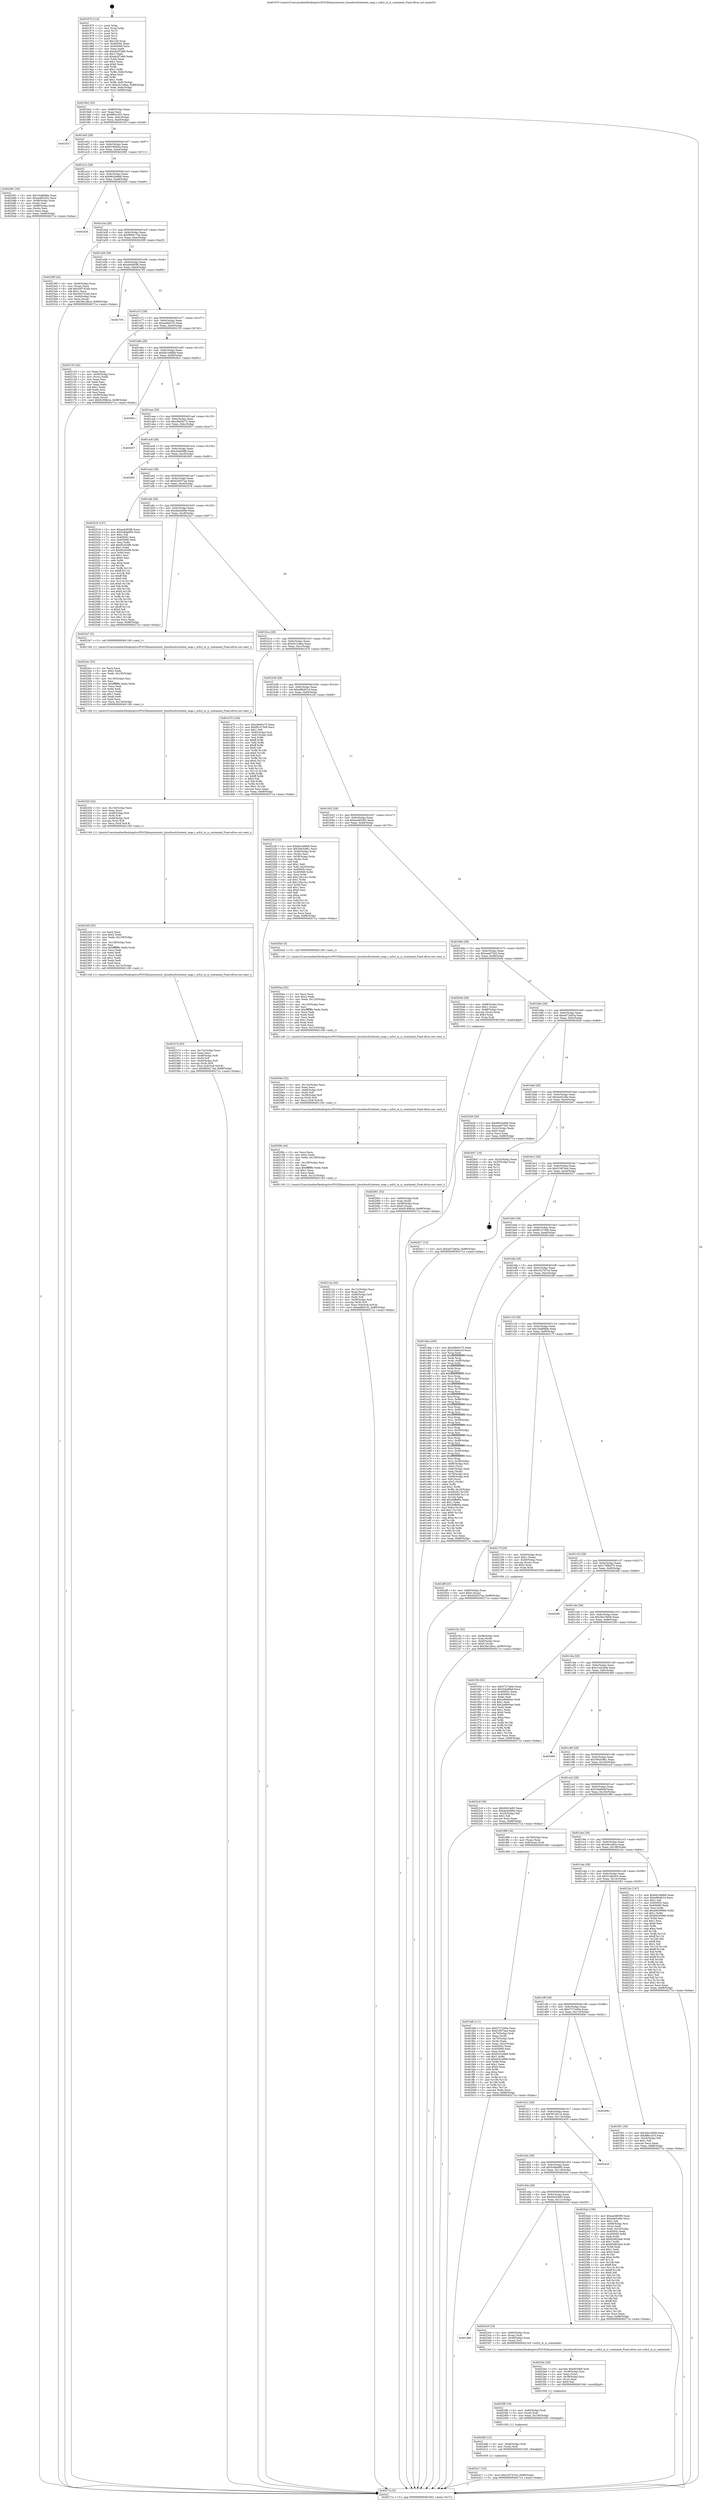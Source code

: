 digraph "0x401970" {
  label = "0x401970 (/mnt/c/Users/mathe/Desktop/tcc/POCII/binaries/extr_linuxfsocfs2extent_map.c_ocfs2_ei_is_contained_Final-ollvm.out::main(0))"
  labelloc = "t"
  node[shape=record]

  Entry [label="",width=0.3,height=0.3,shape=circle,fillcolor=black,style=filled]
  "0x4019e2" [label="{
     0x4019e2 [32]\l
     | [instrs]\l
     &nbsp;&nbsp;0x4019e2 \<+6\>: mov -0x88(%rbp),%eax\l
     &nbsp;&nbsp;0x4019e8 \<+2\>: mov %eax,%ecx\l
     &nbsp;&nbsp;0x4019ea \<+6\>: sub $0x8f6cc353,%ecx\l
     &nbsp;&nbsp;0x4019f0 \<+6\>: mov %eax,-0x9c(%rbp)\l
     &nbsp;&nbsp;0x4019f6 \<+6\>: mov %ecx,-0xa0(%rbp)\l
     &nbsp;&nbsp;0x4019fc \<+6\>: je 0000000000401f1f \<main+0x5af\>\l
  }"]
  "0x401f1f" [label="{
     0x401f1f\l
  }", style=dashed]
  "0x401a02" [label="{
     0x401a02 [28]\l
     | [instrs]\l
     &nbsp;&nbsp;0x401a02 \<+5\>: jmp 0000000000401a07 \<main+0x97\>\l
     &nbsp;&nbsp;0x401a07 \<+6\>: mov -0x9c(%rbp),%eax\l
     &nbsp;&nbsp;0x401a0d \<+5\>: sub $0x9190fa3a,%eax\l
     &nbsp;&nbsp;0x401a12 \<+6\>: mov %eax,-0xa4(%rbp)\l
     &nbsp;&nbsp;0x401a18 \<+6\>: je 0000000000402081 \<main+0x711\>\l
  }"]
  Exit [label="",width=0.3,height=0.3,shape=circle,fillcolor=black,style=filled,peripheries=2]
  "0x402081" [label="{
     0x402081 [36]\l
     | [instrs]\l
     &nbsp;&nbsp;0x402081 \<+5\>: mov $0x16a808de,%eax\l
     &nbsp;&nbsp;0x402086 \<+5\>: mov $0xea485262,%ecx\l
     &nbsp;&nbsp;0x40208b \<+4\>: mov -0x58(%rbp),%rdx\l
     &nbsp;&nbsp;0x40208f \<+2\>: mov (%rdx),%esi\l
     &nbsp;&nbsp;0x402091 \<+4\>: mov -0x68(%rbp),%rdx\l
     &nbsp;&nbsp;0x402095 \<+2\>: cmp (%rdx),%esi\l
     &nbsp;&nbsp;0x402097 \<+3\>: cmovl %ecx,%eax\l
     &nbsp;&nbsp;0x40209a \<+6\>: mov %eax,-0x88(%rbp)\l
     &nbsp;&nbsp;0x4020a0 \<+5\>: jmp 000000000040271a \<main+0xdaa\>\l
  }"]
  "0x401a1e" [label="{
     0x401a1e [28]\l
     | [instrs]\l
     &nbsp;&nbsp;0x401a1e \<+5\>: jmp 0000000000401a23 \<main+0xb3\>\l
     &nbsp;&nbsp;0x401a23 \<+6\>: mov -0x9c(%rbp),%eax\l
     &nbsp;&nbsp;0x401a29 \<+5\>: sub $0x9643e9dd,%eax\l
     &nbsp;&nbsp;0x401a2e \<+6\>: mov %eax,-0xa8(%rbp)\l
     &nbsp;&nbsp;0x401a34 \<+6\>: je 0000000000402426 \<main+0xab6\>\l
  }"]
  "0x402417" [label="{
     0x402417 [15]\l
     | [instrs]\l
     &nbsp;&nbsp;0x402417 \<+10\>: movl $0x1637d7c4,-0x88(%rbp)\l
     &nbsp;&nbsp;0x402421 \<+5\>: jmp 000000000040271a \<main+0xdaa\>\l
  }"]
  "0x402426" [label="{
     0x402426\l
  }", style=dashed]
  "0x401a3a" [label="{
     0x401a3a [28]\l
     | [instrs]\l
     &nbsp;&nbsp;0x401a3a \<+5\>: jmp 0000000000401a3f \<main+0xcf\>\l
     &nbsp;&nbsp;0x401a3f \<+6\>: mov -0x9c(%rbp),%eax\l
     &nbsp;&nbsp;0x401a45 \<+5\>: sub $0x990417ad,%eax\l
     &nbsp;&nbsp;0x401a4a \<+6\>: mov %eax,-0xac(%rbp)\l
     &nbsp;&nbsp;0x401a50 \<+6\>: je 000000000040239f \<main+0xa2f\>\l
  }"]
  "0x40240b" [label="{
     0x40240b [12]\l
     | [instrs]\l
     &nbsp;&nbsp;0x40240b \<+4\>: mov -0x48(%rbp),%rdi\l
     &nbsp;&nbsp;0x40240f \<+3\>: mov (%rdi),%rdi\l
     &nbsp;&nbsp;0x402412 \<+5\>: call 0000000000401030 \<free@plt\>\l
     | [calls]\l
     &nbsp;&nbsp;0x401030 \{1\} (unknown)\l
  }"]
  "0x40239f" [label="{
     0x40239f [42]\l
     | [instrs]\l
     &nbsp;&nbsp;0x40239f \<+4\>: mov -0x40(%rbp),%rax\l
     &nbsp;&nbsp;0x4023a3 \<+2\>: mov (%rax),%ecx\l
     &nbsp;&nbsp;0x4023a5 \<+6\>: add $0x5007424b,%ecx\l
     &nbsp;&nbsp;0x4023ab \<+3\>: add $0x1,%ecx\l
     &nbsp;&nbsp;0x4023ae \<+6\>: sub $0x5007424b,%ecx\l
     &nbsp;&nbsp;0x4023b4 \<+4\>: mov -0x40(%rbp),%rax\l
     &nbsp;&nbsp;0x4023b8 \<+2\>: mov %ecx,(%rax)\l
     &nbsp;&nbsp;0x4023ba \<+10\>: movl $0x3fe1dbce,-0x88(%rbp)\l
     &nbsp;&nbsp;0x4023c4 \<+5\>: jmp 000000000040271a \<main+0xdaa\>\l
  }"]
  "0x401a56" [label="{
     0x401a56 [28]\l
     | [instrs]\l
     &nbsp;&nbsp;0x401a56 \<+5\>: jmp 0000000000401a5b \<main+0xeb\>\l
     &nbsp;&nbsp;0x401a5b \<+6\>: mov -0x9c(%rbp),%eax\l
     &nbsp;&nbsp;0x401a61 \<+5\>: sub $0xaa0d93f6,%eax\l
     &nbsp;&nbsp;0x401a66 \<+6\>: mov %eax,-0xb0(%rbp)\l
     &nbsp;&nbsp;0x401a6c \<+6\>: je 0000000000402705 \<main+0xd95\>\l
  }"]
  "0x4023f9" [label="{
     0x4023f9 [18]\l
     | [instrs]\l
     &nbsp;&nbsp;0x4023f9 \<+4\>: mov -0x60(%rbp),%rdi\l
     &nbsp;&nbsp;0x4023fd \<+3\>: mov (%rdi),%rdi\l
     &nbsp;&nbsp;0x402400 \<+6\>: mov %eax,-0x140(%rbp)\l
     &nbsp;&nbsp;0x402406 \<+5\>: call 0000000000401030 \<free@plt\>\l
     | [calls]\l
     &nbsp;&nbsp;0x401030 \{1\} (unknown)\l
  }"]
  "0x402705" [label="{
     0x402705\l
  }", style=dashed]
  "0x401a72" [label="{
     0x401a72 [28]\l
     | [instrs]\l
     &nbsp;&nbsp;0x401a72 \<+5\>: jmp 0000000000401a77 \<main+0x107\>\l
     &nbsp;&nbsp;0x401a77 \<+6\>: mov -0x9c(%rbp),%eax\l
     &nbsp;&nbsp;0x401a7d \<+5\>: sub $0xaa8d51f2,%eax\l
     &nbsp;&nbsp;0x401a82 \<+6\>: mov %eax,-0xb4(%rbp)\l
     &nbsp;&nbsp;0x401a88 \<+6\>: je 0000000000402155 \<main+0x7e5\>\l
  }"]
  "0x4023dc" [label="{
     0x4023dc [29]\l
     | [instrs]\l
     &nbsp;&nbsp;0x4023dc \<+10\>: movabs $0x4030b6,%rdi\l
     &nbsp;&nbsp;0x4023e6 \<+4\>: mov -0x38(%rbp),%rsi\l
     &nbsp;&nbsp;0x4023ea \<+2\>: mov %eax,(%rsi)\l
     &nbsp;&nbsp;0x4023ec \<+4\>: mov -0x38(%rbp),%rsi\l
     &nbsp;&nbsp;0x4023f0 \<+2\>: mov (%rsi),%esi\l
     &nbsp;&nbsp;0x4023f2 \<+2\>: mov $0x0,%al\l
     &nbsp;&nbsp;0x4023f4 \<+5\>: call 0000000000401040 \<printf@plt\>\l
     | [calls]\l
     &nbsp;&nbsp;0x401040 \{1\} (unknown)\l
  }"]
  "0x402155" [label="{
     0x402155 [42]\l
     | [instrs]\l
     &nbsp;&nbsp;0x402155 \<+2\>: xor %eax,%eax\l
     &nbsp;&nbsp;0x402157 \<+4\>: mov -0x58(%rbp),%rcx\l
     &nbsp;&nbsp;0x40215b \<+2\>: mov (%rcx),%edx\l
     &nbsp;&nbsp;0x40215d \<+2\>: mov %eax,%esi\l
     &nbsp;&nbsp;0x40215f \<+2\>: sub %edx,%esi\l
     &nbsp;&nbsp;0x402161 \<+2\>: mov %eax,%edx\l
     &nbsp;&nbsp;0x402163 \<+3\>: sub $0x1,%edx\l
     &nbsp;&nbsp;0x402166 \<+2\>: add %edx,%esi\l
     &nbsp;&nbsp;0x402168 \<+2\>: sub %esi,%eax\l
     &nbsp;&nbsp;0x40216a \<+4\>: mov -0x58(%rbp),%rcx\l
     &nbsp;&nbsp;0x40216e \<+2\>: mov %eax,(%rcx)\l
     &nbsp;&nbsp;0x402170 \<+10\>: movl $0x9190fa3a,-0x88(%rbp)\l
     &nbsp;&nbsp;0x40217a \<+5\>: jmp 000000000040271a \<main+0xdaa\>\l
  }"]
  "0x401a8e" [label="{
     0x401a8e [28]\l
     | [instrs]\l
     &nbsp;&nbsp;0x401a8e \<+5\>: jmp 0000000000401a93 \<main+0x123\>\l
     &nbsp;&nbsp;0x401a93 \<+6\>: mov -0x9c(%rbp),%eax\l
     &nbsp;&nbsp;0x401a99 \<+5\>: sub $0xbb1e9db9,%eax\l
     &nbsp;&nbsp;0x401a9e \<+6\>: mov %eax,-0xb8(%rbp)\l
     &nbsp;&nbsp;0x401aa4 \<+6\>: je 00000000004026cc \<main+0xd5c\>\l
  }"]
  "0x401d66" [label="{
     0x401d66\l
  }", style=dashed]
  "0x4026cc" [label="{
     0x4026cc\l
  }", style=dashed]
  "0x401aaa" [label="{
     0x401aaa [28]\l
     | [instrs]\l
     &nbsp;&nbsp;0x401aaa \<+5\>: jmp 0000000000401aaf \<main+0x13f\>\l
     &nbsp;&nbsp;0x401aaf \<+6\>: mov -0x9c(%rbp),%eax\l
     &nbsp;&nbsp;0x401ab5 \<+5\>: sub $0xc9b65c75,%eax\l
     &nbsp;&nbsp;0x401aba \<+6\>: mov %eax,-0xbc(%rbp)\l
     &nbsp;&nbsp;0x401ac0 \<+6\>: je 0000000000402657 \<main+0xce7\>\l
  }"]
  "0x4023c9" [label="{
     0x4023c9 [19]\l
     | [instrs]\l
     &nbsp;&nbsp;0x4023c9 \<+4\>: mov -0x60(%rbp),%rax\l
     &nbsp;&nbsp;0x4023cd \<+3\>: mov (%rax),%rdi\l
     &nbsp;&nbsp;0x4023d0 \<+4\>: mov -0x48(%rbp),%rax\l
     &nbsp;&nbsp;0x4023d4 \<+3\>: mov (%rax),%rsi\l
     &nbsp;&nbsp;0x4023d7 \<+5\>: call 00000000004013c0 \<ocfs2_ei_is_contained\>\l
     | [calls]\l
     &nbsp;&nbsp;0x4013c0 \{1\} (/mnt/c/Users/mathe/Desktop/tcc/POCII/binaries/extr_linuxfsocfs2extent_map.c_ocfs2_ei_is_contained_Final-ollvm.out::ocfs2_ei_is_contained)\l
  }"]
  "0x402657" [label="{
     0x402657\l
  }", style=dashed]
  "0x401ac6" [label="{
     0x401ac6 [28]\l
     | [instrs]\l
     &nbsp;&nbsp;0x401ac6 \<+5\>: jmp 0000000000401acb \<main+0x15b\>\l
     &nbsp;&nbsp;0x401acb \<+6\>: mov -0x9c(%rbp),%eax\l
     &nbsp;&nbsp;0x401ad1 \<+5\>: sub $0xcbd40df8,%eax\l
     &nbsp;&nbsp;0x401ad6 \<+6\>: mov %eax,-0xc0(%rbp)\l
     &nbsp;&nbsp;0x401adc \<+6\>: je 00000000004026f1 \<main+0xd81\>\l
  }"]
  "0x401d4a" [label="{
     0x401d4a [28]\l
     | [instrs]\l
     &nbsp;&nbsp;0x401d4a \<+5\>: jmp 0000000000401d4f \<main+0x3df\>\l
     &nbsp;&nbsp;0x401d4f \<+6\>: mov -0x9c(%rbp),%eax\l
     &nbsp;&nbsp;0x401d55 \<+5\>: sub $0x60d1fe85,%eax\l
     &nbsp;&nbsp;0x401d5a \<+6\>: mov %eax,-0x11c(%rbp)\l
     &nbsp;&nbsp;0x401d60 \<+6\>: je 00000000004023c9 \<main+0xa59\>\l
  }"]
  "0x4026f1" [label="{
     0x4026f1\l
  }", style=dashed]
  "0x401ae2" [label="{
     0x401ae2 [28]\l
     | [instrs]\l
     &nbsp;&nbsp;0x401ae2 \<+5\>: jmp 0000000000401ae7 \<main+0x177\>\l
     &nbsp;&nbsp;0x401ae7 \<+6\>: mov -0x9c(%rbp),%eax\l
     &nbsp;&nbsp;0x401aed \<+5\>: sub $0xd2b037aa,%eax\l
     &nbsp;&nbsp;0x401af2 \<+6\>: mov %eax,-0xc4(%rbp)\l
     &nbsp;&nbsp;0x401af8 \<+6\>: je 0000000000402518 \<main+0xba8\>\l
  }"]
  "0x4025ab" [label="{
     0x4025ab [156]\l
     | [instrs]\l
     &nbsp;&nbsp;0x4025ab \<+5\>: mov $0xaa0d93f6,%eax\l
     &nbsp;&nbsp;0x4025b0 \<+5\>: mov $0xeeef1dde,%ecx\l
     &nbsp;&nbsp;0x4025b5 \<+2\>: mov $0x1,%dl\l
     &nbsp;&nbsp;0x4025b7 \<+4\>: mov -0x80(%rbp),%rsi\l
     &nbsp;&nbsp;0x4025bb \<+2\>: mov (%rsi),%edi\l
     &nbsp;&nbsp;0x4025bd \<+3\>: mov %edi,-0x24(%rbp)\l
     &nbsp;&nbsp;0x4025c0 \<+7\>: mov 0x40505c,%edi\l
     &nbsp;&nbsp;0x4025c7 \<+8\>: mov 0x405060,%r8d\l
     &nbsp;&nbsp;0x4025cf \<+3\>: mov %edi,%r9d\l
     &nbsp;&nbsp;0x4025d2 \<+7\>: add $0x826824eb,%r9d\l
     &nbsp;&nbsp;0x4025d9 \<+4\>: sub $0x1,%r9d\l
     &nbsp;&nbsp;0x4025dd \<+7\>: sub $0x826824eb,%r9d\l
     &nbsp;&nbsp;0x4025e4 \<+4\>: imul %r9d,%edi\l
     &nbsp;&nbsp;0x4025e8 \<+3\>: and $0x1,%edi\l
     &nbsp;&nbsp;0x4025eb \<+3\>: cmp $0x0,%edi\l
     &nbsp;&nbsp;0x4025ee \<+4\>: sete %r10b\l
     &nbsp;&nbsp;0x4025f2 \<+4\>: cmp $0xa,%r8d\l
     &nbsp;&nbsp;0x4025f6 \<+4\>: setl %r11b\l
     &nbsp;&nbsp;0x4025fa \<+3\>: mov %r10b,%bl\l
     &nbsp;&nbsp;0x4025fd \<+3\>: xor $0xff,%bl\l
     &nbsp;&nbsp;0x402600 \<+3\>: mov %r11b,%r14b\l
     &nbsp;&nbsp;0x402603 \<+4\>: xor $0xff,%r14b\l
     &nbsp;&nbsp;0x402607 \<+3\>: xor $0x0,%dl\l
     &nbsp;&nbsp;0x40260a \<+3\>: mov %bl,%r15b\l
     &nbsp;&nbsp;0x40260d \<+4\>: and $0x0,%r15b\l
     &nbsp;&nbsp;0x402611 \<+3\>: and %dl,%r10b\l
     &nbsp;&nbsp;0x402614 \<+3\>: mov %r14b,%r12b\l
     &nbsp;&nbsp;0x402617 \<+4\>: and $0x0,%r12b\l
     &nbsp;&nbsp;0x40261b \<+3\>: and %dl,%r11b\l
     &nbsp;&nbsp;0x40261e \<+3\>: or %r10b,%r15b\l
     &nbsp;&nbsp;0x402621 \<+3\>: or %r11b,%r12b\l
     &nbsp;&nbsp;0x402624 \<+3\>: xor %r12b,%r15b\l
     &nbsp;&nbsp;0x402627 \<+3\>: or %r14b,%bl\l
     &nbsp;&nbsp;0x40262a \<+3\>: xor $0xff,%bl\l
     &nbsp;&nbsp;0x40262d \<+3\>: or $0x0,%dl\l
     &nbsp;&nbsp;0x402630 \<+2\>: and %dl,%bl\l
     &nbsp;&nbsp;0x402632 \<+3\>: or %bl,%r15b\l
     &nbsp;&nbsp;0x402635 \<+4\>: test $0x1,%r15b\l
     &nbsp;&nbsp;0x402639 \<+3\>: cmovne %ecx,%eax\l
     &nbsp;&nbsp;0x40263c \<+6\>: mov %eax,-0x88(%rbp)\l
     &nbsp;&nbsp;0x402642 \<+5\>: jmp 000000000040271a \<main+0xdaa\>\l
  }"]
  "0x402518" [label="{
     0x402518 [147]\l
     | [instrs]\l
     &nbsp;&nbsp;0x402518 \<+5\>: mov $0xaa0d93f6,%eax\l
     &nbsp;&nbsp;0x40251d \<+5\>: mov $0x5c8da995,%ecx\l
     &nbsp;&nbsp;0x402522 \<+2\>: mov $0x1,%dl\l
     &nbsp;&nbsp;0x402524 \<+7\>: mov 0x40505c,%esi\l
     &nbsp;&nbsp;0x40252b \<+7\>: mov 0x405060,%edi\l
     &nbsp;&nbsp;0x402532 \<+3\>: mov %esi,%r8d\l
     &nbsp;&nbsp;0x402535 \<+7\>: add $0xf5c434f6,%r8d\l
     &nbsp;&nbsp;0x40253c \<+4\>: sub $0x1,%r8d\l
     &nbsp;&nbsp;0x402540 \<+7\>: sub $0xf5c434f6,%r8d\l
     &nbsp;&nbsp;0x402547 \<+4\>: imul %r8d,%esi\l
     &nbsp;&nbsp;0x40254b \<+3\>: and $0x1,%esi\l
     &nbsp;&nbsp;0x40254e \<+3\>: cmp $0x0,%esi\l
     &nbsp;&nbsp;0x402551 \<+4\>: sete %r9b\l
     &nbsp;&nbsp;0x402555 \<+3\>: cmp $0xa,%edi\l
     &nbsp;&nbsp;0x402558 \<+4\>: setl %r10b\l
     &nbsp;&nbsp;0x40255c \<+3\>: mov %r9b,%r11b\l
     &nbsp;&nbsp;0x40255f \<+4\>: xor $0xff,%r11b\l
     &nbsp;&nbsp;0x402563 \<+3\>: mov %r10b,%bl\l
     &nbsp;&nbsp;0x402566 \<+3\>: xor $0xff,%bl\l
     &nbsp;&nbsp;0x402569 \<+3\>: xor $0x0,%dl\l
     &nbsp;&nbsp;0x40256c \<+3\>: mov %r11b,%r14b\l
     &nbsp;&nbsp;0x40256f \<+4\>: and $0x0,%r14b\l
     &nbsp;&nbsp;0x402573 \<+3\>: and %dl,%r9b\l
     &nbsp;&nbsp;0x402576 \<+3\>: mov %bl,%r15b\l
     &nbsp;&nbsp;0x402579 \<+4\>: and $0x0,%r15b\l
     &nbsp;&nbsp;0x40257d \<+3\>: and %dl,%r10b\l
     &nbsp;&nbsp;0x402580 \<+3\>: or %r9b,%r14b\l
     &nbsp;&nbsp;0x402583 \<+3\>: or %r10b,%r15b\l
     &nbsp;&nbsp;0x402586 \<+3\>: xor %r15b,%r14b\l
     &nbsp;&nbsp;0x402589 \<+3\>: or %bl,%r11b\l
     &nbsp;&nbsp;0x40258c \<+4\>: xor $0xff,%r11b\l
     &nbsp;&nbsp;0x402590 \<+3\>: or $0x0,%dl\l
     &nbsp;&nbsp;0x402593 \<+3\>: and %dl,%r11b\l
     &nbsp;&nbsp;0x402596 \<+3\>: or %r11b,%r14b\l
     &nbsp;&nbsp;0x402599 \<+4\>: test $0x1,%r14b\l
     &nbsp;&nbsp;0x40259d \<+3\>: cmovne %ecx,%eax\l
     &nbsp;&nbsp;0x4025a0 \<+6\>: mov %eax,-0x88(%rbp)\l
     &nbsp;&nbsp;0x4025a6 \<+5\>: jmp 000000000040271a \<main+0xdaa\>\l
  }"]
  "0x401afe" [label="{
     0x401afe [28]\l
     | [instrs]\l
     &nbsp;&nbsp;0x401afe \<+5\>: jmp 0000000000401b03 \<main+0x193\>\l
     &nbsp;&nbsp;0x401b03 \<+6\>: mov -0x9c(%rbp),%eax\l
     &nbsp;&nbsp;0x401b09 \<+5\>: sub $0xde4cb69e,%eax\l
     &nbsp;&nbsp;0x401b0e \<+6\>: mov %eax,-0xc8(%rbp)\l
     &nbsp;&nbsp;0x401b14 \<+6\>: je 00000000004022e7 \<main+0x977\>\l
  }"]
  "0x401d2e" [label="{
     0x401d2e [28]\l
     | [instrs]\l
     &nbsp;&nbsp;0x401d2e \<+5\>: jmp 0000000000401d33 \<main+0x3c3\>\l
     &nbsp;&nbsp;0x401d33 \<+6\>: mov -0x9c(%rbp),%eax\l
     &nbsp;&nbsp;0x401d39 \<+5\>: sub $0x5c8da995,%eax\l
     &nbsp;&nbsp;0x401d3e \<+6\>: mov %eax,-0x118(%rbp)\l
     &nbsp;&nbsp;0x401d44 \<+6\>: je 00000000004025ab \<main+0xc3b\>\l
  }"]
  "0x4022e7" [label="{
     0x4022e7 [5]\l
     | [instrs]\l
     &nbsp;&nbsp;0x4022e7 \<+5\>: call 0000000000401160 \<next_i\>\l
     | [calls]\l
     &nbsp;&nbsp;0x401160 \{1\} (/mnt/c/Users/mathe/Desktop/tcc/POCII/binaries/extr_linuxfsocfs2extent_map.c_ocfs2_ei_is_contained_Final-ollvm.out::next_i)\l
  }"]
  "0x401b1a" [label="{
     0x401b1a [28]\l
     | [instrs]\l
     &nbsp;&nbsp;0x401b1a \<+5\>: jmp 0000000000401b1f \<main+0x1af\>\l
     &nbsp;&nbsp;0x401b1f \<+6\>: mov -0x9c(%rbp),%eax\l
     &nbsp;&nbsp;0x401b25 \<+5\>: sub $0xe5c1e8aa,%eax\l
     &nbsp;&nbsp;0x401b2a \<+6\>: mov %eax,-0xcc(%rbp)\l
     &nbsp;&nbsp;0x401b30 \<+6\>: je 0000000000401d70 \<main+0x400\>\l
  }"]
  "0x402435" [label="{
     0x402435\l
  }", style=dashed]
  "0x401d70" [label="{
     0x401d70 [106]\l
     | [instrs]\l
     &nbsp;&nbsp;0x401d70 \<+5\>: mov $0xc9b65c75,%eax\l
     &nbsp;&nbsp;0x401d75 \<+5\>: mov $0xf8147309,%ecx\l
     &nbsp;&nbsp;0x401d7a \<+2\>: mov $0x1,%dl\l
     &nbsp;&nbsp;0x401d7c \<+7\>: mov -0x82(%rbp),%sil\l
     &nbsp;&nbsp;0x401d83 \<+7\>: mov -0x81(%rbp),%dil\l
     &nbsp;&nbsp;0x401d8a \<+3\>: mov %sil,%r8b\l
     &nbsp;&nbsp;0x401d8d \<+4\>: xor $0xff,%r8b\l
     &nbsp;&nbsp;0x401d91 \<+3\>: mov %dil,%r9b\l
     &nbsp;&nbsp;0x401d94 \<+4\>: xor $0xff,%r9b\l
     &nbsp;&nbsp;0x401d98 \<+3\>: xor $0x0,%dl\l
     &nbsp;&nbsp;0x401d9b \<+3\>: mov %r8b,%r10b\l
     &nbsp;&nbsp;0x401d9e \<+4\>: and $0x0,%r10b\l
     &nbsp;&nbsp;0x401da2 \<+3\>: and %dl,%sil\l
     &nbsp;&nbsp;0x401da5 \<+3\>: mov %r9b,%r11b\l
     &nbsp;&nbsp;0x401da8 \<+4\>: and $0x0,%r11b\l
     &nbsp;&nbsp;0x401dac \<+3\>: and %dl,%dil\l
     &nbsp;&nbsp;0x401daf \<+3\>: or %sil,%r10b\l
     &nbsp;&nbsp;0x401db2 \<+3\>: or %dil,%r11b\l
     &nbsp;&nbsp;0x401db5 \<+3\>: xor %r11b,%r10b\l
     &nbsp;&nbsp;0x401db8 \<+3\>: or %r9b,%r8b\l
     &nbsp;&nbsp;0x401dbb \<+4\>: xor $0xff,%r8b\l
     &nbsp;&nbsp;0x401dbf \<+3\>: or $0x0,%dl\l
     &nbsp;&nbsp;0x401dc2 \<+3\>: and %dl,%r8b\l
     &nbsp;&nbsp;0x401dc5 \<+3\>: or %r8b,%r10b\l
     &nbsp;&nbsp;0x401dc8 \<+4\>: test $0x1,%r10b\l
     &nbsp;&nbsp;0x401dcc \<+3\>: cmovne %ecx,%eax\l
     &nbsp;&nbsp;0x401dcf \<+6\>: mov %eax,-0x88(%rbp)\l
     &nbsp;&nbsp;0x401dd5 \<+5\>: jmp 000000000040271a \<main+0xdaa\>\l
  }"]
  "0x401b36" [label="{
     0x401b36 [28]\l
     | [instrs]\l
     &nbsp;&nbsp;0x401b36 \<+5\>: jmp 0000000000401b3b \<main+0x1cb\>\l
     &nbsp;&nbsp;0x401b3b \<+6\>: mov -0x9c(%rbp),%eax\l
     &nbsp;&nbsp;0x401b41 \<+5\>: sub $0xe8fe4014,%eax\l
     &nbsp;&nbsp;0x401b46 \<+6\>: mov %eax,-0xd0(%rbp)\l
     &nbsp;&nbsp;0x401b4c \<+6\>: je 000000000040224f \<main+0x8df\>\l
  }"]
  "0x40271a" [label="{
     0x40271a [5]\l
     | [instrs]\l
     &nbsp;&nbsp;0x40271a \<+5\>: jmp 00000000004019e2 \<main+0x72\>\l
  }"]
  "0x401970" [label="{
     0x401970 [114]\l
     | [instrs]\l
     &nbsp;&nbsp;0x401970 \<+1\>: push %rbp\l
     &nbsp;&nbsp;0x401971 \<+3\>: mov %rsp,%rbp\l
     &nbsp;&nbsp;0x401974 \<+2\>: push %r15\l
     &nbsp;&nbsp;0x401976 \<+2\>: push %r14\l
     &nbsp;&nbsp;0x401978 \<+2\>: push %r12\l
     &nbsp;&nbsp;0x40197a \<+1\>: push %rbx\l
     &nbsp;&nbsp;0x40197b \<+7\>: sub $0x140,%rsp\l
     &nbsp;&nbsp;0x401982 \<+7\>: mov 0x40505c,%eax\l
     &nbsp;&nbsp;0x401989 \<+7\>: mov 0x405060,%ecx\l
     &nbsp;&nbsp;0x401990 \<+2\>: mov %eax,%edx\l
     &nbsp;&nbsp;0x401992 \<+6\>: add $0xab2f7a66,%edx\l
     &nbsp;&nbsp;0x401998 \<+3\>: sub $0x1,%edx\l
     &nbsp;&nbsp;0x40199b \<+6\>: sub $0xab2f7a66,%edx\l
     &nbsp;&nbsp;0x4019a1 \<+3\>: imul %edx,%eax\l
     &nbsp;&nbsp;0x4019a4 \<+3\>: and $0x1,%eax\l
     &nbsp;&nbsp;0x4019a7 \<+3\>: cmp $0x0,%eax\l
     &nbsp;&nbsp;0x4019aa \<+4\>: sete %r8b\l
     &nbsp;&nbsp;0x4019ae \<+4\>: and $0x1,%r8b\l
     &nbsp;&nbsp;0x4019b2 \<+7\>: mov %r8b,-0x82(%rbp)\l
     &nbsp;&nbsp;0x4019b9 \<+3\>: cmp $0xa,%ecx\l
     &nbsp;&nbsp;0x4019bc \<+4\>: setl %r8b\l
     &nbsp;&nbsp;0x4019c0 \<+4\>: and $0x1,%r8b\l
     &nbsp;&nbsp;0x4019c4 \<+7\>: mov %r8b,-0x81(%rbp)\l
     &nbsp;&nbsp;0x4019cb \<+10\>: movl $0xe5c1e8aa,-0x88(%rbp)\l
     &nbsp;&nbsp;0x4019d5 \<+6\>: mov %edi,-0x8c(%rbp)\l
     &nbsp;&nbsp;0x4019db \<+7\>: mov %rsi,-0x98(%rbp)\l
  }"]
  "0x401d12" [label="{
     0x401d12 [28]\l
     | [instrs]\l
     &nbsp;&nbsp;0x401d12 \<+5\>: jmp 0000000000401d17 \<main+0x3a7\>\l
     &nbsp;&nbsp;0x401d17 \<+6\>: mov -0x9c(%rbp),%eax\l
     &nbsp;&nbsp;0x401d1d \<+5\>: sub $0x5b7af11b,%eax\l
     &nbsp;&nbsp;0x401d22 \<+6\>: mov %eax,-0x114(%rbp)\l
     &nbsp;&nbsp;0x401d28 \<+6\>: je 0000000000402435 \<main+0xac5\>\l
  }"]
  "0x40224f" [label="{
     0x40224f [122]\l
     | [instrs]\l
     &nbsp;&nbsp;0x40224f \<+5\>: mov $0xbb1e9db9,%eax\l
     &nbsp;&nbsp;0x402254 \<+5\>: mov $0x3943c861,%ecx\l
     &nbsp;&nbsp;0x402259 \<+4\>: mov -0x40(%rbp),%rdx\l
     &nbsp;&nbsp;0x40225d \<+2\>: mov (%rdx),%esi\l
     &nbsp;&nbsp;0x40225f \<+4\>: mov -0x50(%rbp),%rdx\l
     &nbsp;&nbsp;0x402263 \<+2\>: cmp (%rdx),%esi\l
     &nbsp;&nbsp;0x402265 \<+4\>: setl %dil\l
     &nbsp;&nbsp;0x402269 \<+4\>: and $0x1,%dil\l
     &nbsp;&nbsp;0x40226d \<+4\>: mov %dil,-0x25(%rbp)\l
     &nbsp;&nbsp;0x402271 \<+7\>: mov 0x40505c,%esi\l
     &nbsp;&nbsp;0x402278 \<+8\>: mov 0x405060,%r8d\l
     &nbsp;&nbsp;0x402280 \<+3\>: mov %esi,%r9d\l
     &nbsp;&nbsp;0x402283 \<+7\>: add $0x12fa13cc,%r9d\l
     &nbsp;&nbsp;0x40228a \<+4\>: sub $0x1,%r9d\l
     &nbsp;&nbsp;0x40228e \<+7\>: sub $0x12fa13cc,%r9d\l
     &nbsp;&nbsp;0x402295 \<+4\>: imul %r9d,%esi\l
     &nbsp;&nbsp;0x402299 \<+3\>: and $0x1,%esi\l
     &nbsp;&nbsp;0x40229c \<+3\>: cmp $0x0,%esi\l
     &nbsp;&nbsp;0x40229f \<+4\>: sete %dil\l
     &nbsp;&nbsp;0x4022a3 \<+4\>: cmp $0xa,%r8d\l
     &nbsp;&nbsp;0x4022a7 \<+4\>: setl %r10b\l
     &nbsp;&nbsp;0x4022ab \<+3\>: mov %dil,%r11b\l
     &nbsp;&nbsp;0x4022ae \<+3\>: and %r10b,%r11b\l
     &nbsp;&nbsp;0x4022b1 \<+3\>: xor %r10b,%dil\l
     &nbsp;&nbsp;0x4022b4 \<+3\>: or %dil,%r11b\l
     &nbsp;&nbsp;0x4022b7 \<+4\>: test $0x1,%r11b\l
     &nbsp;&nbsp;0x4022bb \<+3\>: cmovne %ecx,%eax\l
     &nbsp;&nbsp;0x4022be \<+6\>: mov %eax,-0x88(%rbp)\l
     &nbsp;&nbsp;0x4022c4 \<+5\>: jmp 000000000040271a \<main+0xdaa\>\l
  }"]
  "0x401b52" [label="{
     0x401b52 [28]\l
     | [instrs]\l
     &nbsp;&nbsp;0x401b52 \<+5\>: jmp 0000000000401b57 \<main+0x1e7\>\l
     &nbsp;&nbsp;0x401b57 \<+6\>: mov -0x9c(%rbp),%eax\l
     &nbsp;&nbsp;0x401b5d \<+5\>: sub $0xea485262,%eax\l
     &nbsp;&nbsp;0x401b62 \<+6\>: mov %eax,-0xd4(%rbp)\l
     &nbsp;&nbsp;0x401b68 \<+6\>: je 00000000004020a5 \<main+0x735\>\l
  }"]
  "0x40269c" [label="{
     0x40269c\l
  }", style=dashed]
  "0x4020a5" [label="{
     0x4020a5 [5]\l
     | [instrs]\l
     &nbsp;&nbsp;0x4020a5 \<+5\>: call 0000000000401160 \<next_i\>\l
     | [calls]\l
     &nbsp;&nbsp;0x401160 \{1\} (/mnt/c/Users/mathe/Desktop/tcc/POCII/binaries/extr_linuxfsocfs2extent_map.c_ocfs2_ei_is_contained_Final-ollvm.out::next_i)\l
  }"]
  "0x401b6e" [label="{
     0x401b6e [28]\l
     | [instrs]\l
     &nbsp;&nbsp;0x401b6e \<+5\>: jmp 0000000000401b73 \<main+0x203\>\l
     &nbsp;&nbsp;0x401b73 \<+6\>: mov -0x9c(%rbp),%eax\l
     &nbsp;&nbsp;0x401b79 \<+5\>: sub $0xeaa675d3,%eax\l
     &nbsp;&nbsp;0x401b7e \<+6\>: mov %eax,-0xd8(%rbp)\l
     &nbsp;&nbsp;0x401b84 \<+6\>: je 0000000000402044 \<main+0x6d4\>\l
  }"]
  "0x402374" [label="{
     0x402374 [43]\l
     | [instrs]\l
     &nbsp;&nbsp;0x402374 \<+6\>: mov -0x13c(%rbp),%ecx\l
     &nbsp;&nbsp;0x40237a \<+3\>: imul %eax,%ecx\l
     &nbsp;&nbsp;0x40237d \<+4\>: mov -0x48(%rbp),%r8\l
     &nbsp;&nbsp;0x402381 \<+3\>: mov (%r8),%r8\l
     &nbsp;&nbsp;0x402384 \<+4\>: mov -0x40(%rbp),%r9\l
     &nbsp;&nbsp;0x402388 \<+3\>: movslq (%r9),%r9\l
     &nbsp;&nbsp;0x40238b \<+5\>: mov %ecx,0x4(%r8,%r9,8)\l
     &nbsp;&nbsp;0x402390 \<+10\>: movl $0x990417ad,-0x88(%rbp)\l
     &nbsp;&nbsp;0x40239a \<+5\>: jmp 000000000040271a \<main+0xdaa\>\l
  }"]
  "0x402044" [label="{
     0x402044 [29]\l
     | [instrs]\l
     &nbsp;&nbsp;0x402044 \<+4\>: mov -0x68(%rbp),%rax\l
     &nbsp;&nbsp;0x402048 \<+6\>: movl $0x1,(%rax)\l
     &nbsp;&nbsp;0x40204e \<+4\>: mov -0x68(%rbp),%rax\l
     &nbsp;&nbsp;0x402052 \<+3\>: movslq (%rax),%rax\l
     &nbsp;&nbsp;0x402055 \<+4\>: shl $0x3,%rax\l
     &nbsp;&nbsp;0x402059 \<+3\>: mov %rax,%rdi\l
     &nbsp;&nbsp;0x40205c \<+5\>: call 0000000000401050 \<malloc@plt\>\l
     | [calls]\l
     &nbsp;&nbsp;0x401050 \{1\} (unknown)\l
  }"]
  "0x401b8a" [label="{
     0x401b8a [28]\l
     | [instrs]\l
     &nbsp;&nbsp;0x401b8a \<+5\>: jmp 0000000000401b8f \<main+0x21f\>\l
     &nbsp;&nbsp;0x401b8f \<+6\>: mov -0x9c(%rbp),%eax\l
     &nbsp;&nbsp;0x401b95 \<+5\>: sub $0xed72a83a,%eax\l
     &nbsp;&nbsp;0x401b9a \<+6\>: mov %eax,-0xdc(%rbp)\l
     &nbsp;&nbsp;0x401ba0 \<+6\>: je 0000000000402026 \<main+0x6b6\>\l
  }"]
  "0x402340" [label="{
     0x402340 [52]\l
     | [instrs]\l
     &nbsp;&nbsp;0x402340 \<+2\>: xor %ecx,%ecx\l
     &nbsp;&nbsp;0x402342 \<+5\>: mov $0x2,%edx\l
     &nbsp;&nbsp;0x402347 \<+6\>: mov %edx,-0x138(%rbp)\l
     &nbsp;&nbsp;0x40234d \<+1\>: cltd\l
     &nbsp;&nbsp;0x40234e \<+6\>: mov -0x138(%rbp),%esi\l
     &nbsp;&nbsp;0x402354 \<+2\>: idiv %esi\l
     &nbsp;&nbsp;0x402356 \<+6\>: imul $0xfffffffe,%edx,%edx\l
     &nbsp;&nbsp;0x40235c \<+2\>: mov %ecx,%edi\l
     &nbsp;&nbsp;0x40235e \<+2\>: sub %edx,%edi\l
     &nbsp;&nbsp;0x402360 \<+2\>: mov %ecx,%edx\l
     &nbsp;&nbsp;0x402362 \<+3\>: sub $0x1,%edx\l
     &nbsp;&nbsp;0x402365 \<+2\>: add %edx,%edi\l
     &nbsp;&nbsp;0x402367 \<+2\>: sub %edi,%ecx\l
     &nbsp;&nbsp;0x402369 \<+6\>: mov %ecx,-0x13c(%rbp)\l
     &nbsp;&nbsp;0x40236f \<+5\>: call 0000000000401160 \<next_i\>\l
     | [calls]\l
     &nbsp;&nbsp;0x401160 \{1\} (/mnt/c/Users/mathe/Desktop/tcc/POCII/binaries/extr_linuxfsocfs2extent_map.c_ocfs2_ei_is_contained_Final-ollvm.out::next_i)\l
  }"]
  "0x402026" [label="{
     0x402026 [30]\l
     | [instrs]\l
     &nbsp;&nbsp;0x402026 \<+5\>: mov $0x9643e9dd,%eax\l
     &nbsp;&nbsp;0x40202b \<+5\>: mov $0xeaa675d3,%ecx\l
     &nbsp;&nbsp;0x402030 \<+3\>: mov -0x2c(%rbp),%edx\l
     &nbsp;&nbsp;0x402033 \<+3\>: cmp $0x0,%edx\l
     &nbsp;&nbsp;0x402036 \<+3\>: cmove %ecx,%eax\l
     &nbsp;&nbsp;0x402039 \<+6\>: mov %eax,-0x88(%rbp)\l
     &nbsp;&nbsp;0x40203f \<+5\>: jmp 000000000040271a \<main+0xdaa\>\l
  }"]
  "0x401ba6" [label="{
     0x401ba6 [28]\l
     | [instrs]\l
     &nbsp;&nbsp;0x401ba6 \<+5\>: jmp 0000000000401bab \<main+0x23b\>\l
     &nbsp;&nbsp;0x401bab \<+6\>: mov -0x9c(%rbp),%eax\l
     &nbsp;&nbsp;0x401bb1 \<+5\>: sub $0xeeef1dde,%eax\l
     &nbsp;&nbsp;0x401bb6 \<+6\>: mov %eax,-0xe0(%rbp)\l
     &nbsp;&nbsp;0x401bbc \<+6\>: je 0000000000402647 \<main+0xcd7\>\l
  }"]
  "0x402320" [label="{
     0x402320 [32]\l
     | [instrs]\l
     &nbsp;&nbsp;0x402320 \<+6\>: mov -0x134(%rbp),%ecx\l
     &nbsp;&nbsp;0x402326 \<+3\>: imul %eax,%ecx\l
     &nbsp;&nbsp;0x402329 \<+4\>: mov -0x48(%rbp),%r8\l
     &nbsp;&nbsp;0x40232d \<+3\>: mov (%r8),%r8\l
     &nbsp;&nbsp;0x402330 \<+4\>: mov -0x40(%rbp),%r9\l
     &nbsp;&nbsp;0x402334 \<+3\>: movslq (%r9),%r9\l
     &nbsp;&nbsp;0x402337 \<+4\>: mov %ecx,(%r8,%r9,8)\l
     &nbsp;&nbsp;0x40233b \<+5\>: call 0000000000401160 \<next_i\>\l
     | [calls]\l
     &nbsp;&nbsp;0x401160 \{1\} (/mnt/c/Users/mathe/Desktop/tcc/POCII/binaries/extr_linuxfsocfs2extent_map.c_ocfs2_ei_is_contained_Final-ollvm.out::next_i)\l
  }"]
  "0x402647" [label="{
     0x402647 [16]\l
     | [instrs]\l
     &nbsp;&nbsp;0x402647 \<+3\>: mov -0x24(%rbp),%eax\l
     &nbsp;&nbsp;0x40264a \<+4\>: lea -0x20(%rbp),%rsp\l
     &nbsp;&nbsp;0x40264e \<+1\>: pop %rbx\l
     &nbsp;&nbsp;0x40264f \<+2\>: pop %r12\l
     &nbsp;&nbsp;0x402651 \<+2\>: pop %r14\l
     &nbsp;&nbsp;0x402653 \<+2\>: pop %r15\l
     &nbsp;&nbsp;0x402655 \<+1\>: pop %rbp\l
     &nbsp;&nbsp;0x402656 \<+1\>: ret\l
  }"]
  "0x401bc2" [label="{
     0x401bc2 [28]\l
     | [instrs]\l
     &nbsp;&nbsp;0x401bc2 \<+5\>: jmp 0000000000401bc7 \<main+0x257\>\l
     &nbsp;&nbsp;0x401bc7 \<+6\>: mov -0x9c(%rbp),%eax\l
     &nbsp;&nbsp;0x401bcd \<+5\>: sub $0xf15874a4,%eax\l
     &nbsp;&nbsp;0x401bd2 \<+6\>: mov %eax,-0xe4(%rbp)\l
     &nbsp;&nbsp;0x401bd8 \<+6\>: je 0000000000402017 \<main+0x6a7\>\l
  }"]
  "0x4022ec" [label="{
     0x4022ec [52]\l
     | [instrs]\l
     &nbsp;&nbsp;0x4022ec \<+2\>: xor %ecx,%ecx\l
     &nbsp;&nbsp;0x4022ee \<+5\>: mov $0x2,%edx\l
     &nbsp;&nbsp;0x4022f3 \<+6\>: mov %edx,-0x130(%rbp)\l
     &nbsp;&nbsp;0x4022f9 \<+1\>: cltd\l
     &nbsp;&nbsp;0x4022fa \<+6\>: mov -0x130(%rbp),%esi\l
     &nbsp;&nbsp;0x402300 \<+2\>: idiv %esi\l
     &nbsp;&nbsp;0x402302 \<+6\>: imul $0xfffffffe,%edx,%edx\l
     &nbsp;&nbsp;0x402308 \<+2\>: mov %ecx,%edi\l
     &nbsp;&nbsp;0x40230a \<+2\>: sub %edx,%edi\l
     &nbsp;&nbsp;0x40230c \<+2\>: mov %ecx,%edx\l
     &nbsp;&nbsp;0x40230e \<+3\>: sub $0x1,%edx\l
     &nbsp;&nbsp;0x402311 \<+2\>: add %edx,%edi\l
     &nbsp;&nbsp;0x402313 \<+2\>: sub %edi,%ecx\l
     &nbsp;&nbsp;0x402315 \<+6\>: mov %ecx,-0x134(%rbp)\l
     &nbsp;&nbsp;0x40231b \<+5\>: call 0000000000401160 \<next_i\>\l
     | [calls]\l
     &nbsp;&nbsp;0x401160 \{1\} (/mnt/c/Users/mathe/Desktop/tcc/POCII/binaries/extr_linuxfsocfs2extent_map.c_ocfs2_ei_is_contained_Final-ollvm.out::next_i)\l
  }"]
  "0x402017" [label="{
     0x402017 [15]\l
     | [instrs]\l
     &nbsp;&nbsp;0x402017 \<+10\>: movl $0xed72a83a,-0x88(%rbp)\l
     &nbsp;&nbsp;0x402021 \<+5\>: jmp 000000000040271a \<main+0xdaa\>\l
  }"]
  "0x401bde" [label="{
     0x401bde [28]\l
     | [instrs]\l
     &nbsp;&nbsp;0x401bde \<+5\>: jmp 0000000000401be3 \<main+0x273\>\l
     &nbsp;&nbsp;0x401be3 \<+6\>: mov -0x9c(%rbp),%eax\l
     &nbsp;&nbsp;0x401be9 \<+5\>: sub $0xf8147309,%eax\l
     &nbsp;&nbsp;0x401bee \<+6\>: mov %eax,-0xe8(%rbp)\l
     &nbsp;&nbsp;0x401bf4 \<+6\>: je 0000000000401dda \<main+0x46a\>\l
  }"]
  "0x40219c" [label="{
     0x40219c [32]\l
     | [instrs]\l
     &nbsp;&nbsp;0x40219c \<+4\>: mov -0x48(%rbp),%rdi\l
     &nbsp;&nbsp;0x4021a0 \<+3\>: mov %rax,(%rdi)\l
     &nbsp;&nbsp;0x4021a3 \<+4\>: mov -0x40(%rbp),%rax\l
     &nbsp;&nbsp;0x4021a7 \<+6\>: movl $0x0,(%rax)\l
     &nbsp;&nbsp;0x4021ad \<+10\>: movl $0x3fe1dbce,-0x88(%rbp)\l
     &nbsp;&nbsp;0x4021b7 \<+5\>: jmp 000000000040271a \<main+0xdaa\>\l
  }"]
  "0x401dda" [label="{
     0x401dda [295]\l
     | [instrs]\l
     &nbsp;&nbsp;0x401dda \<+5\>: mov $0xc9b65c75,%eax\l
     &nbsp;&nbsp;0x401ddf \<+5\>: mov $0x51dde3c0,%ecx\l
     &nbsp;&nbsp;0x401de4 \<+3\>: mov %rsp,%rdx\l
     &nbsp;&nbsp;0x401de7 \<+4\>: add $0xfffffffffffffff0,%rdx\l
     &nbsp;&nbsp;0x401deb \<+3\>: mov %rdx,%rsp\l
     &nbsp;&nbsp;0x401dee \<+4\>: mov %rdx,-0x80(%rbp)\l
     &nbsp;&nbsp;0x401df2 \<+3\>: mov %rsp,%rdx\l
     &nbsp;&nbsp;0x401df5 \<+4\>: add $0xfffffffffffffff0,%rdx\l
     &nbsp;&nbsp;0x401df9 \<+3\>: mov %rdx,%rsp\l
     &nbsp;&nbsp;0x401dfc \<+3\>: mov %rsp,%rsi\l
     &nbsp;&nbsp;0x401dff \<+4\>: add $0xfffffffffffffff0,%rsi\l
     &nbsp;&nbsp;0x401e03 \<+3\>: mov %rsi,%rsp\l
     &nbsp;&nbsp;0x401e06 \<+4\>: mov %rsi,-0x78(%rbp)\l
     &nbsp;&nbsp;0x401e0a \<+3\>: mov %rsp,%rsi\l
     &nbsp;&nbsp;0x401e0d \<+4\>: add $0xfffffffffffffff0,%rsi\l
     &nbsp;&nbsp;0x401e11 \<+3\>: mov %rsi,%rsp\l
     &nbsp;&nbsp;0x401e14 \<+4\>: mov %rsi,-0x70(%rbp)\l
     &nbsp;&nbsp;0x401e18 \<+3\>: mov %rsp,%rsi\l
     &nbsp;&nbsp;0x401e1b \<+4\>: add $0xfffffffffffffff0,%rsi\l
     &nbsp;&nbsp;0x401e1f \<+3\>: mov %rsi,%rsp\l
     &nbsp;&nbsp;0x401e22 \<+4\>: mov %rsi,-0x68(%rbp)\l
     &nbsp;&nbsp;0x401e26 \<+3\>: mov %rsp,%rsi\l
     &nbsp;&nbsp;0x401e29 \<+4\>: add $0xfffffffffffffff0,%rsi\l
     &nbsp;&nbsp;0x401e2d \<+3\>: mov %rsi,%rsp\l
     &nbsp;&nbsp;0x401e30 \<+4\>: mov %rsi,-0x60(%rbp)\l
     &nbsp;&nbsp;0x401e34 \<+3\>: mov %rsp,%rsi\l
     &nbsp;&nbsp;0x401e37 \<+4\>: add $0xfffffffffffffff0,%rsi\l
     &nbsp;&nbsp;0x401e3b \<+3\>: mov %rsi,%rsp\l
     &nbsp;&nbsp;0x401e3e \<+4\>: mov %rsi,-0x58(%rbp)\l
     &nbsp;&nbsp;0x401e42 \<+3\>: mov %rsp,%rsi\l
     &nbsp;&nbsp;0x401e45 \<+4\>: add $0xfffffffffffffff0,%rsi\l
     &nbsp;&nbsp;0x401e49 \<+3\>: mov %rsi,%rsp\l
     &nbsp;&nbsp;0x401e4c \<+4\>: mov %rsi,-0x50(%rbp)\l
     &nbsp;&nbsp;0x401e50 \<+3\>: mov %rsp,%rsi\l
     &nbsp;&nbsp;0x401e53 \<+4\>: add $0xfffffffffffffff0,%rsi\l
     &nbsp;&nbsp;0x401e57 \<+3\>: mov %rsi,%rsp\l
     &nbsp;&nbsp;0x401e5a \<+4\>: mov %rsi,-0x48(%rbp)\l
     &nbsp;&nbsp;0x401e5e \<+3\>: mov %rsp,%rsi\l
     &nbsp;&nbsp;0x401e61 \<+4\>: add $0xfffffffffffffff0,%rsi\l
     &nbsp;&nbsp;0x401e65 \<+3\>: mov %rsi,%rsp\l
     &nbsp;&nbsp;0x401e68 \<+4\>: mov %rsi,-0x40(%rbp)\l
     &nbsp;&nbsp;0x401e6c \<+3\>: mov %rsp,%rsi\l
     &nbsp;&nbsp;0x401e6f \<+4\>: add $0xfffffffffffffff0,%rsi\l
     &nbsp;&nbsp;0x401e73 \<+3\>: mov %rsi,%rsp\l
     &nbsp;&nbsp;0x401e76 \<+4\>: mov %rsi,-0x38(%rbp)\l
     &nbsp;&nbsp;0x401e7a \<+4\>: mov -0x80(%rbp),%rsi\l
     &nbsp;&nbsp;0x401e7e \<+6\>: movl $0x0,(%rsi)\l
     &nbsp;&nbsp;0x401e84 \<+6\>: mov -0x8c(%rbp),%edi\l
     &nbsp;&nbsp;0x401e8a \<+2\>: mov %edi,(%rdx)\l
     &nbsp;&nbsp;0x401e8c \<+4\>: mov -0x78(%rbp),%rsi\l
     &nbsp;&nbsp;0x401e90 \<+7\>: mov -0x98(%rbp),%r8\l
     &nbsp;&nbsp;0x401e97 \<+3\>: mov %r8,(%rsi)\l
     &nbsp;&nbsp;0x401e9a \<+3\>: cmpl $0x2,(%rdx)\l
     &nbsp;&nbsp;0x401e9d \<+4\>: setne %r9b\l
     &nbsp;&nbsp;0x401ea1 \<+4\>: and $0x1,%r9b\l
     &nbsp;&nbsp;0x401ea5 \<+4\>: mov %r9b,-0x2d(%rbp)\l
     &nbsp;&nbsp;0x401ea9 \<+8\>: mov 0x40505c,%r10d\l
     &nbsp;&nbsp;0x401eb1 \<+8\>: mov 0x405060,%r11d\l
     &nbsp;&nbsp;0x401eb9 \<+3\>: mov %r10d,%ebx\l
     &nbsp;&nbsp;0x401ebc \<+6\>: add $0x3bffef0a,%ebx\l
     &nbsp;&nbsp;0x401ec2 \<+3\>: sub $0x1,%ebx\l
     &nbsp;&nbsp;0x401ec5 \<+6\>: sub $0x3bffef0a,%ebx\l
     &nbsp;&nbsp;0x401ecb \<+4\>: imul %ebx,%r10d\l
     &nbsp;&nbsp;0x401ecf \<+4\>: and $0x1,%r10d\l
     &nbsp;&nbsp;0x401ed3 \<+4\>: cmp $0x0,%r10d\l
     &nbsp;&nbsp;0x401ed7 \<+4\>: sete %r9b\l
     &nbsp;&nbsp;0x401edb \<+4\>: cmp $0xa,%r11d\l
     &nbsp;&nbsp;0x401edf \<+4\>: setl %r14b\l
     &nbsp;&nbsp;0x401ee3 \<+3\>: mov %r9b,%r15b\l
     &nbsp;&nbsp;0x401ee6 \<+3\>: and %r14b,%r15b\l
     &nbsp;&nbsp;0x401ee9 \<+3\>: xor %r14b,%r9b\l
     &nbsp;&nbsp;0x401eec \<+3\>: or %r9b,%r15b\l
     &nbsp;&nbsp;0x401eef \<+4\>: test $0x1,%r15b\l
     &nbsp;&nbsp;0x401ef3 \<+3\>: cmovne %ecx,%eax\l
     &nbsp;&nbsp;0x401ef6 \<+6\>: mov %eax,-0x88(%rbp)\l
     &nbsp;&nbsp;0x401efc \<+5\>: jmp 000000000040271a \<main+0xdaa\>\l
  }"]
  "0x401bfa" [label="{
     0x401bfa [28]\l
     | [instrs]\l
     &nbsp;&nbsp;0x401bfa \<+5\>: jmp 0000000000401bff \<main+0x28f\>\l
     &nbsp;&nbsp;0x401bff \<+6\>: mov -0x9c(%rbp),%eax\l
     &nbsp;&nbsp;0x401c05 \<+5\>: sub $0x1637d7c4,%eax\l
     &nbsp;&nbsp;0x401c0a \<+6\>: mov %eax,-0xec(%rbp)\l
     &nbsp;&nbsp;0x401c10 \<+6\>: je 00000000004024ff \<main+0xb8f\>\l
  }"]
  "0x40212a" [label="{
     0x40212a [43]\l
     | [instrs]\l
     &nbsp;&nbsp;0x40212a \<+6\>: mov -0x12c(%rbp),%ecx\l
     &nbsp;&nbsp;0x402130 \<+3\>: imul %eax,%ecx\l
     &nbsp;&nbsp;0x402133 \<+4\>: mov -0x60(%rbp),%r8\l
     &nbsp;&nbsp;0x402137 \<+3\>: mov (%r8),%r8\l
     &nbsp;&nbsp;0x40213a \<+4\>: mov -0x58(%rbp),%r9\l
     &nbsp;&nbsp;0x40213e \<+3\>: movslq (%r9),%r9\l
     &nbsp;&nbsp;0x402141 \<+5\>: mov %ecx,0x4(%r8,%r9,8)\l
     &nbsp;&nbsp;0x402146 \<+10\>: movl $0xaa8d51f2,-0x88(%rbp)\l
     &nbsp;&nbsp;0x402150 \<+5\>: jmp 000000000040271a \<main+0xdaa\>\l
  }"]
  "0x4020fe" [label="{
     0x4020fe [44]\l
     | [instrs]\l
     &nbsp;&nbsp;0x4020fe \<+2\>: xor %ecx,%ecx\l
     &nbsp;&nbsp;0x402100 \<+5\>: mov $0x2,%edx\l
     &nbsp;&nbsp;0x402105 \<+6\>: mov %edx,-0x128(%rbp)\l
     &nbsp;&nbsp;0x40210b \<+1\>: cltd\l
     &nbsp;&nbsp;0x40210c \<+6\>: mov -0x128(%rbp),%esi\l
     &nbsp;&nbsp;0x402112 \<+2\>: idiv %esi\l
     &nbsp;&nbsp;0x402114 \<+6\>: imul $0xfffffffe,%edx,%edx\l
     &nbsp;&nbsp;0x40211a \<+3\>: sub $0x1,%ecx\l
     &nbsp;&nbsp;0x40211d \<+2\>: sub %ecx,%edx\l
     &nbsp;&nbsp;0x40211f \<+6\>: mov %edx,-0x12c(%rbp)\l
     &nbsp;&nbsp;0x402125 \<+5\>: call 0000000000401160 \<next_i\>\l
     | [calls]\l
     &nbsp;&nbsp;0x401160 \{1\} (/mnt/c/Users/mathe/Desktop/tcc/POCII/binaries/extr_linuxfsocfs2extent_map.c_ocfs2_ei_is_contained_Final-ollvm.out::next_i)\l
  }"]
  "0x4024ff" [label="{
     0x4024ff [25]\l
     | [instrs]\l
     &nbsp;&nbsp;0x4024ff \<+4\>: mov -0x80(%rbp),%rax\l
     &nbsp;&nbsp;0x402503 \<+6\>: movl $0x0,(%rax)\l
     &nbsp;&nbsp;0x402509 \<+10\>: movl $0xd2b037aa,-0x88(%rbp)\l
     &nbsp;&nbsp;0x402513 \<+5\>: jmp 000000000040271a \<main+0xdaa\>\l
  }"]
  "0x401c16" [label="{
     0x401c16 [28]\l
     | [instrs]\l
     &nbsp;&nbsp;0x401c16 \<+5\>: jmp 0000000000401c1b \<main+0x2ab\>\l
     &nbsp;&nbsp;0x401c1b \<+6\>: mov -0x9c(%rbp),%eax\l
     &nbsp;&nbsp;0x401c21 \<+5\>: sub $0x16a808de,%eax\l
     &nbsp;&nbsp;0x401c26 \<+6\>: mov %eax,-0xf0(%rbp)\l
     &nbsp;&nbsp;0x401c2c \<+6\>: je 000000000040217f \<main+0x80f\>\l
  }"]
  "0x4020de" [label="{
     0x4020de [32]\l
     | [instrs]\l
     &nbsp;&nbsp;0x4020de \<+6\>: mov -0x124(%rbp),%ecx\l
     &nbsp;&nbsp;0x4020e4 \<+3\>: imul %eax,%ecx\l
     &nbsp;&nbsp;0x4020e7 \<+4\>: mov -0x60(%rbp),%r8\l
     &nbsp;&nbsp;0x4020eb \<+3\>: mov (%r8),%r8\l
     &nbsp;&nbsp;0x4020ee \<+4\>: mov -0x58(%rbp),%r9\l
     &nbsp;&nbsp;0x4020f2 \<+3\>: movslq (%r9),%r9\l
     &nbsp;&nbsp;0x4020f5 \<+4\>: mov %ecx,(%r8,%r9,8)\l
     &nbsp;&nbsp;0x4020f9 \<+5\>: call 0000000000401160 \<next_i\>\l
     | [calls]\l
     &nbsp;&nbsp;0x401160 \{1\} (/mnt/c/Users/mathe/Desktop/tcc/POCII/binaries/extr_linuxfsocfs2extent_map.c_ocfs2_ei_is_contained_Final-ollvm.out::next_i)\l
  }"]
  "0x40217f" [label="{
     0x40217f [29]\l
     | [instrs]\l
     &nbsp;&nbsp;0x40217f \<+4\>: mov -0x50(%rbp),%rax\l
     &nbsp;&nbsp;0x402183 \<+6\>: movl $0x1,(%rax)\l
     &nbsp;&nbsp;0x402189 \<+4\>: mov -0x50(%rbp),%rax\l
     &nbsp;&nbsp;0x40218d \<+3\>: movslq (%rax),%rax\l
     &nbsp;&nbsp;0x402190 \<+4\>: shl $0x3,%rax\l
     &nbsp;&nbsp;0x402194 \<+3\>: mov %rax,%rdi\l
     &nbsp;&nbsp;0x402197 \<+5\>: call 0000000000401050 \<malloc@plt\>\l
     | [calls]\l
     &nbsp;&nbsp;0x401050 \{1\} (unknown)\l
  }"]
  "0x401c32" [label="{
     0x401c32 [28]\l
     | [instrs]\l
     &nbsp;&nbsp;0x401c32 \<+5\>: jmp 0000000000401c37 \<main+0x2c7\>\l
     &nbsp;&nbsp;0x401c37 \<+6\>: mov -0x9c(%rbp),%eax\l
     &nbsp;&nbsp;0x401c3d \<+5\>: sub $0x1798b075,%eax\l
     &nbsp;&nbsp;0x401c42 \<+6\>: mov %eax,-0xf4(%rbp)\l
     &nbsp;&nbsp;0x401c48 \<+6\>: je 00000000004024f0 \<main+0xb80\>\l
  }"]
  "0x4020aa" [label="{
     0x4020aa [52]\l
     | [instrs]\l
     &nbsp;&nbsp;0x4020aa \<+2\>: xor %ecx,%ecx\l
     &nbsp;&nbsp;0x4020ac \<+5\>: mov $0x2,%edx\l
     &nbsp;&nbsp;0x4020b1 \<+6\>: mov %edx,-0x120(%rbp)\l
     &nbsp;&nbsp;0x4020b7 \<+1\>: cltd\l
     &nbsp;&nbsp;0x4020b8 \<+6\>: mov -0x120(%rbp),%esi\l
     &nbsp;&nbsp;0x4020be \<+2\>: idiv %esi\l
     &nbsp;&nbsp;0x4020c0 \<+6\>: imul $0xfffffffe,%edx,%edx\l
     &nbsp;&nbsp;0x4020c6 \<+2\>: mov %ecx,%edi\l
     &nbsp;&nbsp;0x4020c8 \<+2\>: sub %edx,%edi\l
     &nbsp;&nbsp;0x4020ca \<+2\>: mov %ecx,%edx\l
     &nbsp;&nbsp;0x4020cc \<+3\>: sub $0x1,%edx\l
     &nbsp;&nbsp;0x4020cf \<+2\>: add %edx,%edi\l
     &nbsp;&nbsp;0x4020d1 \<+2\>: sub %edi,%ecx\l
     &nbsp;&nbsp;0x4020d3 \<+6\>: mov %ecx,-0x124(%rbp)\l
     &nbsp;&nbsp;0x4020d9 \<+5\>: call 0000000000401160 \<next_i\>\l
     | [calls]\l
     &nbsp;&nbsp;0x401160 \{1\} (/mnt/c/Users/mathe/Desktop/tcc/POCII/binaries/extr_linuxfsocfs2extent_map.c_ocfs2_ei_is_contained_Final-ollvm.out::next_i)\l
  }"]
  "0x4024f0" [label="{
     0x4024f0\l
  }", style=dashed]
  "0x401c4e" [label="{
     0x401c4e [28]\l
     | [instrs]\l
     &nbsp;&nbsp;0x401c4e \<+5\>: jmp 0000000000401c53 \<main+0x2e3\>\l
     &nbsp;&nbsp;0x401c53 \<+6\>: mov -0x9c(%rbp),%eax\l
     &nbsp;&nbsp;0x401c59 \<+5\>: sub $0x26a19056,%eax\l
     &nbsp;&nbsp;0x401c5e \<+6\>: mov %eax,-0xf8(%rbp)\l
     &nbsp;&nbsp;0x401c64 \<+6\>: je 0000000000401f3d \<main+0x5cd\>\l
  }"]
  "0x402061" [label="{
     0x402061 [32]\l
     | [instrs]\l
     &nbsp;&nbsp;0x402061 \<+4\>: mov -0x60(%rbp),%rdi\l
     &nbsp;&nbsp;0x402065 \<+3\>: mov %rax,(%rdi)\l
     &nbsp;&nbsp;0x402068 \<+4\>: mov -0x58(%rbp),%rax\l
     &nbsp;&nbsp;0x40206c \<+6\>: movl $0x0,(%rax)\l
     &nbsp;&nbsp;0x402072 \<+10\>: movl $0x9190fa3a,-0x88(%rbp)\l
     &nbsp;&nbsp;0x40207c \<+5\>: jmp 000000000040271a \<main+0xdaa\>\l
  }"]
  "0x401f3d" [label="{
     0x401f3d [91]\l
     | [instrs]\l
     &nbsp;&nbsp;0x401f3d \<+5\>: mov $0x5727a40e,%eax\l
     &nbsp;&nbsp;0x401f42 \<+5\>: mov $0x3cbe80af,%ecx\l
     &nbsp;&nbsp;0x401f47 \<+7\>: mov 0x40505c,%edx\l
     &nbsp;&nbsp;0x401f4e \<+7\>: mov 0x405060,%esi\l
     &nbsp;&nbsp;0x401f55 \<+2\>: mov %edx,%edi\l
     &nbsp;&nbsp;0x401f57 \<+6\>: sub $0x2a8b64ae,%edi\l
     &nbsp;&nbsp;0x401f5d \<+3\>: sub $0x1,%edi\l
     &nbsp;&nbsp;0x401f60 \<+6\>: add $0x2a8b64ae,%edi\l
     &nbsp;&nbsp;0x401f66 \<+3\>: imul %edi,%edx\l
     &nbsp;&nbsp;0x401f69 \<+3\>: and $0x1,%edx\l
     &nbsp;&nbsp;0x401f6c \<+3\>: cmp $0x0,%edx\l
     &nbsp;&nbsp;0x401f6f \<+4\>: sete %r8b\l
     &nbsp;&nbsp;0x401f73 \<+3\>: cmp $0xa,%esi\l
     &nbsp;&nbsp;0x401f76 \<+4\>: setl %r9b\l
     &nbsp;&nbsp;0x401f7a \<+3\>: mov %r8b,%r10b\l
     &nbsp;&nbsp;0x401f7d \<+3\>: and %r9b,%r10b\l
     &nbsp;&nbsp;0x401f80 \<+3\>: xor %r9b,%r8b\l
     &nbsp;&nbsp;0x401f83 \<+3\>: or %r8b,%r10b\l
     &nbsp;&nbsp;0x401f86 \<+4\>: test $0x1,%r10b\l
     &nbsp;&nbsp;0x401f8a \<+3\>: cmovne %ecx,%eax\l
     &nbsp;&nbsp;0x401f8d \<+6\>: mov %eax,-0x88(%rbp)\l
     &nbsp;&nbsp;0x401f93 \<+5\>: jmp 000000000040271a \<main+0xdaa\>\l
  }"]
  "0x401c6a" [label="{
     0x401c6a [28]\l
     | [instrs]\l
     &nbsp;&nbsp;0x401c6a \<+5\>: jmp 0000000000401c6f \<main+0x2ff\>\l
     &nbsp;&nbsp;0x401c6f \<+6\>: mov -0x9c(%rbp),%eax\l
     &nbsp;&nbsp;0x401c75 \<+5\>: sub $0x31a43a8e,%eax\l
     &nbsp;&nbsp;0x401c7a \<+6\>: mov %eax,-0xfc(%rbp)\l
     &nbsp;&nbsp;0x401c80 \<+6\>: je 0000000000402490 \<main+0xb20\>\l
  }"]
  "0x401fa8" [label="{
     0x401fa8 [111]\l
     | [instrs]\l
     &nbsp;&nbsp;0x401fa8 \<+5\>: mov $0x5727a40e,%ecx\l
     &nbsp;&nbsp;0x401fad \<+5\>: mov $0xf15874a4,%edx\l
     &nbsp;&nbsp;0x401fb2 \<+4\>: mov -0x70(%rbp),%rdi\l
     &nbsp;&nbsp;0x401fb6 \<+2\>: mov %eax,(%rdi)\l
     &nbsp;&nbsp;0x401fb8 \<+4\>: mov -0x70(%rbp),%rdi\l
     &nbsp;&nbsp;0x401fbc \<+2\>: mov (%rdi),%eax\l
     &nbsp;&nbsp;0x401fbe \<+3\>: mov %eax,-0x2c(%rbp)\l
     &nbsp;&nbsp;0x401fc1 \<+7\>: mov 0x40505c,%eax\l
     &nbsp;&nbsp;0x401fc8 \<+7\>: mov 0x405060,%esi\l
     &nbsp;&nbsp;0x401fcf \<+3\>: mov %eax,%r8d\l
     &nbsp;&nbsp;0x401fd2 \<+7\>: add $0xb552a999,%r8d\l
     &nbsp;&nbsp;0x401fd9 \<+4\>: sub $0x1,%r8d\l
     &nbsp;&nbsp;0x401fdd \<+7\>: sub $0xb552a999,%r8d\l
     &nbsp;&nbsp;0x401fe4 \<+4\>: imul %r8d,%eax\l
     &nbsp;&nbsp;0x401fe8 \<+3\>: and $0x1,%eax\l
     &nbsp;&nbsp;0x401feb \<+3\>: cmp $0x0,%eax\l
     &nbsp;&nbsp;0x401fee \<+4\>: sete %r9b\l
     &nbsp;&nbsp;0x401ff2 \<+3\>: cmp $0xa,%esi\l
     &nbsp;&nbsp;0x401ff5 \<+4\>: setl %r10b\l
     &nbsp;&nbsp;0x401ff9 \<+3\>: mov %r9b,%r11b\l
     &nbsp;&nbsp;0x401ffc \<+3\>: and %r10b,%r11b\l
     &nbsp;&nbsp;0x401fff \<+3\>: xor %r10b,%r9b\l
     &nbsp;&nbsp;0x402002 \<+3\>: or %r9b,%r11b\l
     &nbsp;&nbsp;0x402005 \<+4\>: test $0x1,%r11b\l
     &nbsp;&nbsp;0x402009 \<+3\>: cmovne %edx,%ecx\l
     &nbsp;&nbsp;0x40200c \<+6\>: mov %ecx,-0x88(%rbp)\l
     &nbsp;&nbsp;0x402012 \<+5\>: jmp 000000000040271a \<main+0xdaa\>\l
  }"]
  "0x402490" [label="{
     0x402490\l
  }", style=dashed]
  "0x401c86" [label="{
     0x401c86 [28]\l
     | [instrs]\l
     &nbsp;&nbsp;0x401c86 \<+5\>: jmp 0000000000401c8b \<main+0x31b\>\l
     &nbsp;&nbsp;0x401c8b \<+6\>: mov -0x9c(%rbp),%eax\l
     &nbsp;&nbsp;0x401c91 \<+5\>: sub $0x3943c861,%eax\l
     &nbsp;&nbsp;0x401c96 \<+6\>: mov %eax,-0x100(%rbp)\l
     &nbsp;&nbsp;0x401c9c \<+6\>: je 00000000004022c9 \<main+0x959\>\l
  }"]
  "0x401cf6" [label="{
     0x401cf6 [28]\l
     | [instrs]\l
     &nbsp;&nbsp;0x401cf6 \<+5\>: jmp 0000000000401cfb \<main+0x38b\>\l
     &nbsp;&nbsp;0x401cfb \<+6\>: mov -0x9c(%rbp),%eax\l
     &nbsp;&nbsp;0x401d01 \<+5\>: sub $0x5727a40e,%eax\l
     &nbsp;&nbsp;0x401d06 \<+6\>: mov %eax,-0x110(%rbp)\l
     &nbsp;&nbsp;0x401d0c \<+6\>: je 000000000040269c \<main+0xd2c\>\l
  }"]
  "0x4022c9" [label="{
     0x4022c9 [30]\l
     | [instrs]\l
     &nbsp;&nbsp;0x4022c9 \<+5\>: mov $0x60d1fe85,%eax\l
     &nbsp;&nbsp;0x4022ce \<+5\>: mov $0xde4cb69e,%ecx\l
     &nbsp;&nbsp;0x4022d3 \<+3\>: mov -0x25(%rbp),%dl\l
     &nbsp;&nbsp;0x4022d6 \<+3\>: test $0x1,%dl\l
     &nbsp;&nbsp;0x4022d9 \<+3\>: cmovne %ecx,%eax\l
     &nbsp;&nbsp;0x4022dc \<+6\>: mov %eax,-0x88(%rbp)\l
     &nbsp;&nbsp;0x4022e2 \<+5\>: jmp 000000000040271a \<main+0xdaa\>\l
  }"]
  "0x401ca2" [label="{
     0x401ca2 [28]\l
     | [instrs]\l
     &nbsp;&nbsp;0x401ca2 \<+5\>: jmp 0000000000401ca7 \<main+0x337\>\l
     &nbsp;&nbsp;0x401ca7 \<+6\>: mov -0x9c(%rbp),%eax\l
     &nbsp;&nbsp;0x401cad \<+5\>: sub $0x3cbe80af,%eax\l
     &nbsp;&nbsp;0x401cb2 \<+6\>: mov %eax,-0x104(%rbp)\l
     &nbsp;&nbsp;0x401cb8 \<+6\>: je 0000000000401f98 \<main+0x628\>\l
  }"]
  "0x401f01" [label="{
     0x401f01 [30]\l
     | [instrs]\l
     &nbsp;&nbsp;0x401f01 \<+5\>: mov $0x26a19056,%eax\l
     &nbsp;&nbsp;0x401f06 \<+5\>: mov $0x8f6cc353,%ecx\l
     &nbsp;&nbsp;0x401f0b \<+3\>: mov -0x2d(%rbp),%dl\l
     &nbsp;&nbsp;0x401f0e \<+3\>: test $0x1,%dl\l
     &nbsp;&nbsp;0x401f11 \<+3\>: cmovne %ecx,%eax\l
     &nbsp;&nbsp;0x401f14 \<+6\>: mov %eax,-0x88(%rbp)\l
     &nbsp;&nbsp;0x401f1a \<+5\>: jmp 000000000040271a \<main+0xdaa\>\l
  }"]
  "0x401f98" [label="{
     0x401f98 [16]\l
     | [instrs]\l
     &nbsp;&nbsp;0x401f98 \<+4\>: mov -0x78(%rbp),%rax\l
     &nbsp;&nbsp;0x401f9c \<+3\>: mov (%rax),%rax\l
     &nbsp;&nbsp;0x401f9f \<+4\>: mov 0x8(%rax),%rdi\l
     &nbsp;&nbsp;0x401fa3 \<+5\>: call 0000000000401060 \<atoi@plt\>\l
     | [calls]\l
     &nbsp;&nbsp;0x401060 \{1\} (unknown)\l
  }"]
  "0x401cbe" [label="{
     0x401cbe [28]\l
     | [instrs]\l
     &nbsp;&nbsp;0x401cbe \<+5\>: jmp 0000000000401cc3 \<main+0x353\>\l
     &nbsp;&nbsp;0x401cc3 \<+6\>: mov -0x9c(%rbp),%eax\l
     &nbsp;&nbsp;0x401cc9 \<+5\>: sub $0x3fe1dbce,%eax\l
     &nbsp;&nbsp;0x401cce \<+6\>: mov %eax,-0x108(%rbp)\l
     &nbsp;&nbsp;0x401cd4 \<+6\>: je 00000000004021bc \<main+0x84c\>\l
  }"]
  "0x401cda" [label="{
     0x401cda [28]\l
     | [instrs]\l
     &nbsp;&nbsp;0x401cda \<+5\>: jmp 0000000000401cdf \<main+0x36f\>\l
     &nbsp;&nbsp;0x401cdf \<+6\>: mov -0x9c(%rbp),%eax\l
     &nbsp;&nbsp;0x401ce5 \<+5\>: sub $0x51dde3c0,%eax\l
     &nbsp;&nbsp;0x401cea \<+6\>: mov %eax,-0x10c(%rbp)\l
     &nbsp;&nbsp;0x401cf0 \<+6\>: je 0000000000401f01 \<main+0x591\>\l
  }"]
  "0x4021bc" [label="{
     0x4021bc [147]\l
     | [instrs]\l
     &nbsp;&nbsp;0x4021bc \<+5\>: mov $0xbb1e9db9,%eax\l
     &nbsp;&nbsp;0x4021c1 \<+5\>: mov $0xe8fe4014,%ecx\l
     &nbsp;&nbsp;0x4021c6 \<+2\>: mov $0x1,%dl\l
     &nbsp;&nbsp;0x4021c8 \<+7\>: mov 0x40505c,%esi\l
     &nbsp;&nbsp;0x4021cf \<+7\>: mov 0x405060,%edi\l
     &nbsp;&nbsp;0x4021d6 \<+3\>: mov %esi,%r8d\l
     &nbsp;&nbsp;0x4021d9 \<+7\>: add $0xb9430966,%r8d\l
     &nbsp;&nbsp;0x4021e0 \<+4\>: sub $0x1,%r8d\l
     &nbsp;&nbsp;0x4021e4 \<+7\>: sub $0xb9430966,%r8d\l
     &nbsp;&nbsp;0x4021eb \<+4\>: imul %r8d,%esi\l
     &nbsp;&nbsp;0x4021ef \<+3\>: and $0x1,%esi\l
     &nbsp;&nbsp;0x4021f2 \<+3\>: cmp $0x0,%esi\l
     &nbsp;&nbsp;0x4021f5 \<+4\>: sete %r9b\l
     &nbsp;&nbsp;0x4021f9 \<+3\>: cmp $0xa,%edi\l
     &nbsp;&nbsp;0x4021fc \<+4\>: setl %r10b\l
     &nbsp;&nbsp;0x402200 \<+3\>: mov %r9b,%r11b\l
     &nbsp;&nbsp;0x402203 \<+4\>: xor $0xff,%r11b\l
     &nbsp;&nbsp;0x402207 \<+3\>: mov %r10b,%bl\l
     &nbsp;&nbsp;0x40220a \<+3\>: xor $0xff,%bl\l
     &nbsp;&nbsp;0x40220d \<+3\>: xor $0x1,%dl\l
     &nbsp;&nbsp;0x402210 \<+3\>: mov %r11b,%r14b\l
     &nbsp;&nbsp;0x402213 \<+4\>: and $0xff,%r14b\l
     &nbsp;&nbsp;0x402217 \<+3\>: and %dl,%r9b\l
     &nbsp;&nbsp;0x40221a \<+3\>: mov %bl,%r15b\l
     &nbsp;&nbsp;0x40221d \<+4\>: and $0xff,%r15b\l
     &nbsp;&nbsp;0x402221 \<+3\>: and %dl,%r10b\l
     &nbsp;&nbsp;0x402224 \<+3\>: or %r9b,%r14b\l
     &nbsp;&nbsp;0x402227 \<+3\>: or %r10b,%r15b\l
     &nbsp;&nbsp;0x40222a \<+3\>: xor %r15b,%r14b\l
     &nbsp;&nbsp;0x40222d \<+3\>: or %bl,%r11b\l
     &nbsp;&nbsp;0x402230 \<+4\>: xor $0xff,%r11b\l
     &nbsp;&nbsp;0x402234 \<+3\>: or $0x1,%dl\l
     &nbsp;&nbsp;0x402237 \<+3\>: and %dl,%r11b\l
     &nbsp;&nbsp;0x40223a \<+3\>: or %r11b,%r14b\l
     &nbsp;&nbsp;0x40223d \<+4\>: test $0x1,%r14b\l
     &nbsp;&nbsp;0x402241 \<+3\>: cmovne %ecx,%eax\l
     &nbsp;&nbsp;0x402244 \<+6\>: mov %eax,-0x88(%rbp)\l
     &nbsp;&nbsp;0x40224a \<+5\>: jmp 000000000040271a \<main+0xdaa\>\l
  }"]
  Entry -> "0x401970" [label=" 1"]
  "0x4019e2" -> "0x401f1f" [label=" 0"]
  "0x4019e2" -> "0x401a02" [label=" 26"]
  "0x402647" -> Exit [label=" 1"]
  "0x401a02" -> "0x402081" [label=" 2"]
  "0x401a02" -> "0x401a1e" [label=" 24"]
  "0x4025ab" -> "0x40271a" [label=" 1"]
  "0x401a1e" -> "0x402426" [label=" 0"]
  "0x401a1e" -> "0x401a3a" [label=" 24"]
  "0x402518" -> "0x40271a" [label=" 1"]
  "0x401a3a" -> "0x40239f" [label=" 1"]
  "0x401a3a" -> "0x401a56" [label=" 23"]
  "0x4024ff" -> "0x40271a" [label=" 1"]
  "0x401a56" -> "0x402705" [label=" 0"]
  "0x401a56" -> "0x401a72" [label=" 23"]
  "0x402417" -> "0x40271a" [label=" 1"]
  "0x401a72" -> "0x402155" [label=" 1"]
  "0x401a72" -> "0x401a8e" [label=" 22"]
  "0x40240b" -> "0x402417" [label=" 1"]
  "0x401a8e" -> "0x4026cc" [label=" 0"]
  "0x401a8e" -> "0x401aaa" [label=" 22"]
  "0x4023f9" -> "0x40240b" [label=" 1"]
  "0x401aaa" -> "0x402657" [label=" 0"]
  "0x401aaa" -> "0x401ac6" [label=" 22"]
  "0x4023dc" -> "0x4023f9" [label=" 1"]
  "0x401ac6" -> "0x4026f1" [label=" 0"]
  "0x401ac6" -> "0x401ae2" [label=" 22"]
  "0x401d4a" -> "0x401d66" [label=" 0"]
  "0x401ae2" -> "0x402518" [label=" 1"]
  "0x401ae2" -> "0x401afe" [label=" 21"]
  "0x401d4a" -> "0x4023c9" [label=" 1"]
  "0x401afe" -> "0x4022e7" [label=" 1"]
  "0x401afe" -> "0x401b1a" [label=" 20"]
  "0x401d2e" -> "0x401d4a" [label=" 1"]
  "0x401b1a" -> "0x401d70" [label=" 1"]
  "0x401b1a" -> "0x401b36" [label=" 19"]
  "0x401d70" -> "0x40271a" [label=" 1"]
  "0x401970" -> "0x4019e2" [label=" 1"]
  "0x40271a" -> "0x4019e2" [label=" 25"]
  "0x401d2e" -> "0x4025ab" [label=" 1"]
  "0x401b36" -> "0x40224f" [label=" 2"]
  "0x401b36" -> "0x401b52" [label=" 17"]
  "0x401d12" -> "0x401d2e" [label=" 2"]
  "0x401b52" -> "0x4020a5" [label=" 1"]
  "0x401b52" -> "0x401b6e" [label=" 16"]
  "0x401d12" -> "0x402435" [label=" 0"]
  "0x401b6e" -> "0x402044" [label=" 1"]
  "0x401b6e" -> "0x401b8a" [label=" 15"]
  "0x401cf6" -> "0x401d12" [label=" 2"]
  "0x401b8a" -> "0x402026" [label=" 1"]
  "0x401b8a" -> "0x401ba6" [label=" 14"]
  "0x401cf6" -> "0x40269c" [label=" 0"]
  "0x401ba6" -> "0x402647" [label=" 1"]
  "0x401ba6" -> "0x401bc2" [label=" 13"]
  "0x4023c9" -> "0x4023dc" [label=" 1"]
  "0x401bc2" -> "0x402017" [label=" 1"]
  "0x401bc2" -> "0x401bde" [label=" 12"]
  "0x40239f" -> "0x40271a" [label=" 1"]
  "0x401bde" -> "0x401dda" [label=" 1"]
  "0x401bde" -> "0x401bfa" [label=" 11"]
  "0x402374" -> "0x40271a" [label=" 1"]
  "0x401dda" -> "0x40271a" [label=" 1"]
  "0x402340" -> "0x402374" [label=" 1"]
  "0x401bfa" -> "0x4024ff" [label=" 1"]
  "0x401bfa" -> "0x401c16" [label=" 10"]
  "0x402320" -> "0x402340" [label=" 1"]
  "0x401c16" -> "0x40217f" [label=" 1"]
  "0x401c16" -> "0x401c32" [label=" 9"]
  "0x4022ec" -> "0x402320" [label=" 1"]
  "0x401c32" -> "0x4024f0" [label=" 0"]
  "0x401c32" -> "0x401c4e" [label=" 9"]
  "0x4022e7" -> "0x4022ec" [label=" 1"]
  "0x401c4e" -> "0x401f3d" [label=" 1"]
  "0x401c4e" -> "0x401c6a" [label=" 8"]
  "0x4022c9" -> "0x40271a" [label=" 2"]
  "0x401c6a" -> "0x402490" [label=" 0"]
  "0x401c6a" -> "0x401c86" [label=" 8"]
  "0x40224f" -> "0x40271a" [label=" 2"]
  "0x401c86" -> "0x4022c9" [label=" 2"]
  "0x401c86" -> "0x401ca2" [label=" 6"]
  "0x4021bc" -> "0x40271a" [label=" 2"]
  "0x401ca2" -> "0x401f98" [label=" 1"]
  "0x401ca2" -> "0x401cbe" [label=" 5"]
  "0x40219c" -> "0x40271a" [label=" 1"]
  "0x401cbe" -> "0x4021bc" [label=" 2"]
  "0x401cbe" -> "0x401cda" [label=" 3"]
  "0x40217f" -> "0x40219c" [label=" 1"]
  "0x401cda" -> "0x401f01" [label=" 1"]
  "0x401cda" -> "0x401cf6" [label=" 2"]
  "0x401f01" -> "0x40271a" [label=" 1"]
  "0x401f3d" -> "0x40271a" [label=" 1"]
  "0x401f98" -> "0x401fa8" [label=" 1"]
  "0x401fa8" -> "0x40271a" [label=" 1"]
  "0x402017" -> "0x40271a" [label=" 1"]
  "0x402026" -> "0x40271a" [label=" 1"]
  "0x402044" -> "0x402061" [label=" 1"]
  "0x402061" -> "0x40271a" [label=" 1"]
  "0x402081" -> "0x40271a" [label=" 2"]
  "0x4020a5" -> "0x4020aa" [label=" 1"]
  "0x4020aa" -> "0x4020de" [label=" 1"]
  "0x4020de" -> "0x4020fe" [label=" 1"]
  "0x4020fe" -> "0x40212a" [label=" 1"]
  "0x40212a" -> "0x40271a" [label=" 1"]
  "0x402155" -> "0x40271a" [label=" 1"]
}
